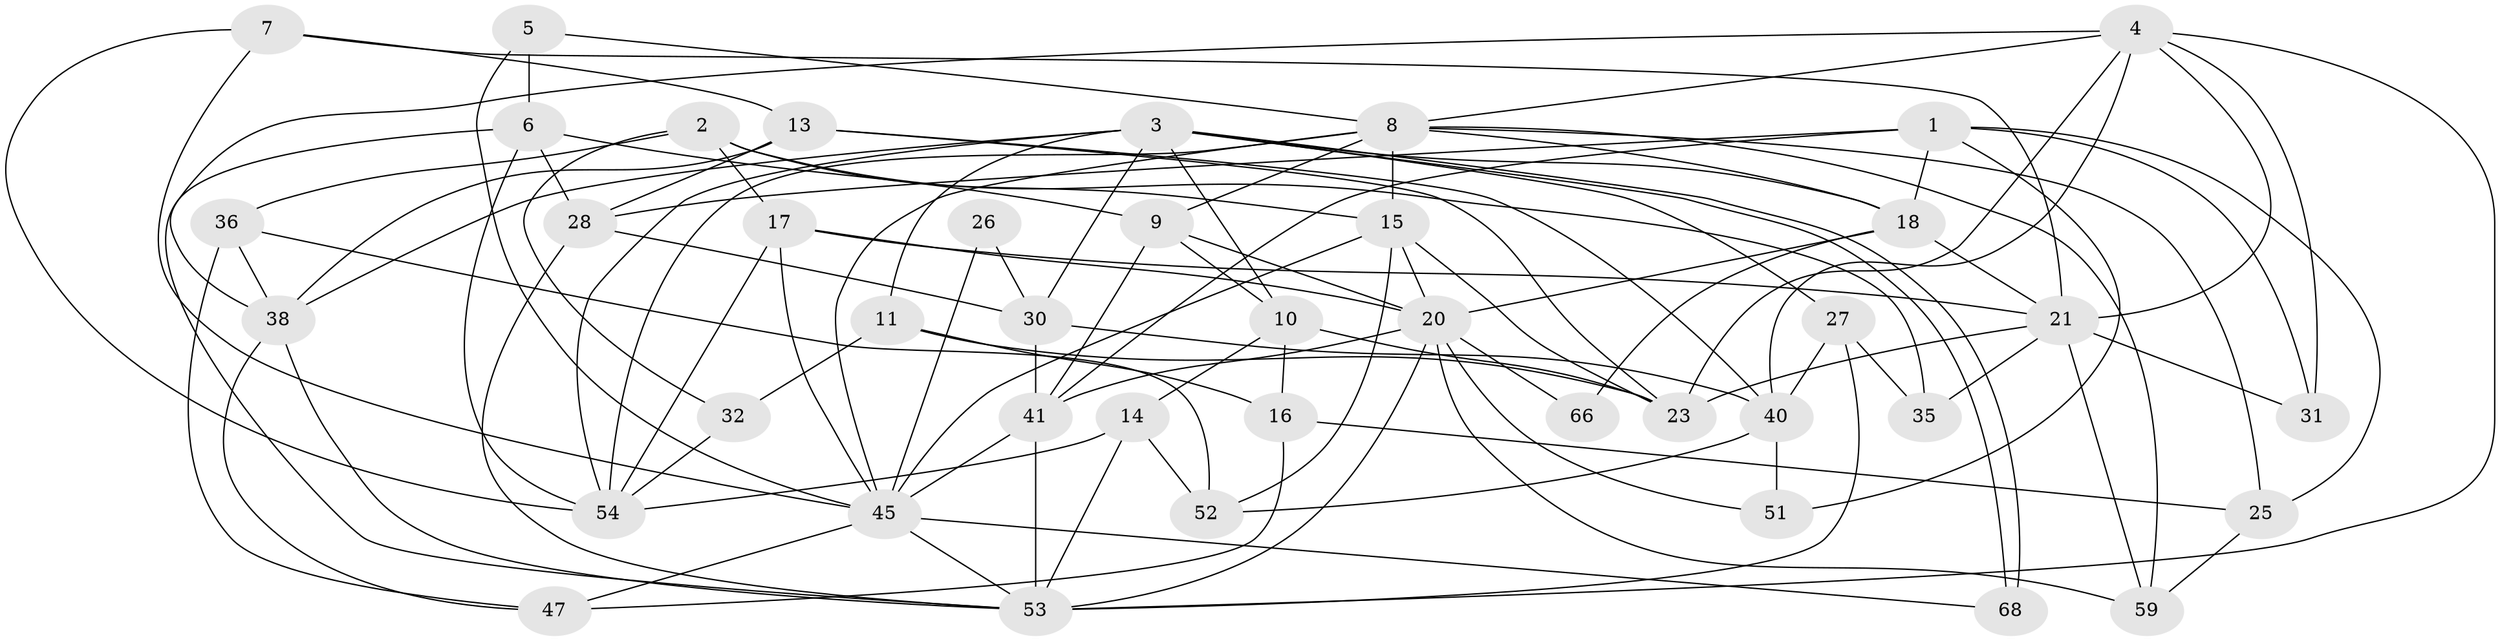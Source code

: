 // original degree distribution, {4: 0.29411764705882354, 3: 0.2647058823529412, 7: 0.058823529411764705, 5: 0.19117647058823528, 2: 0.1323529411764706, 9: 0.014705882352941176, 6: 0.04411764705882353}
// Generated by graph-tools (version 1.1) at 2025/42/03/06/25 10:42:01]
// undirected, 41 vertices, 106 edges
graph export_dot {
graph [start="1"]
  node [color=gray90,style=filled];
  1 [super="+37"];
  2 [super="+24"];
  3 [super="+43"];
  4 [super="+29"];
  5;
  6 [super="+33"];
  7 [super="+62"];
  8 [super="+12"];
  9 [super="+55"];
  10 [super="+19"];
  11;
  13 [super="+34"];
  14 [super="+22"];
  15 [super="+42"];
  16 [super="+60"];
  17 [super="+49"];
  18;
  20 [super="+50"];
  21 [super="+56"];
  23 [super="+39"];
  25;
  26;
  27;
  28 [super="+44"];
  30 [super="+48"];
  31;
  32;
  35;
  36 [super="+46"];
  38 [super="+58"];
  40 [super="+61"];
  41;
  45 [super="+57"];
  47;
  51 [super="+65"];
  52 [super="+64"];
  53 [super="+63"];
  54 [super="+67"];
  59;
  66;
  68;
  1 -- 31;
  1 -- 18;
  1 -- 28;
  1 -- 25;
  1 -- 41;
  1 -- 51;
  2 -- 15;
  2 -- 32;
  2 -- 35;
  2 -- 36;
  2 -- 17;
  3 -- 68;
  3 -- 68;
  3 -- 30 [weight=2];
  3 -- 38;
  3 -- 54;
  3 -- 18;
  3 -- 27;
  3 -- 11;
  3 -- 10;
  4 -- 8;
  4 -- 53;
  4 -- 21;
  4 -- 38;
  4 -- 40;
  4 -- 31;
  4 -- 23;
  5 -- 8;
  5 -- 6;
  5 -- 45;
  6 -- 53;
  6 -- 54;
  6 -- 9;
  6 -- 28;
  7 -- 21;
  7 -- 54;
  7 -- 45;
  7 -- 13;
  8 -- 18;
  8 -- 25;
  8 -- 59;
  8 -- 9;
  8 -- 54;
  8 -- 45;
  8 -- 15;
  9 -- 20;
  9 -- 41;
  9 -- 10;
  10 -- 16;
  10 -- 23;
  10 -- 14;
  11 -- 16;
  11 -- 32;
  11 -- 23;
  13 -- 28;
  13 -- 23;
  13 -- 40;
  13 -- 38;
  14 -- 52;
  14 -- 54;
  14 -- 53;
  15 -- 23;
  15 -- 20 [weight=2];
  15 -- 45;
  15 -- 52;
  16 -- 25;
  16 -- 47;
  17 -- 21;
  17 -- 20;
  17 -- 54;
  17 -- 45;
  18 -- 21;
  18 -- 66;
  18 -- 20;
  20 -- 59;
  20 -- 66;
  20 -- 51;
  20 -- 53;
  20 -- 41;
  21 -- 23;
  21 -- 35;
  21 -- 59;
  21 -- 31;
  25 -- 59;
  26 -- 30;
  26 -- 45;
  27 -- 35;
  27 -- 53;
  27 -- 40;
  28 -- 53;
  28 -- 30;
  30 -- 41;
  30 -- 40;
  32 -- 54;
  36 -- 47;
  36 -- 38;
  36 -- 52;
  38 -- 47;
  38 -- 53;
  40 -- 51;
  40 -- 52;
  41 -- 45;
  41 -- 53;
  45 -- 68;
  45 -- 53;
  45 -- 47;
}
